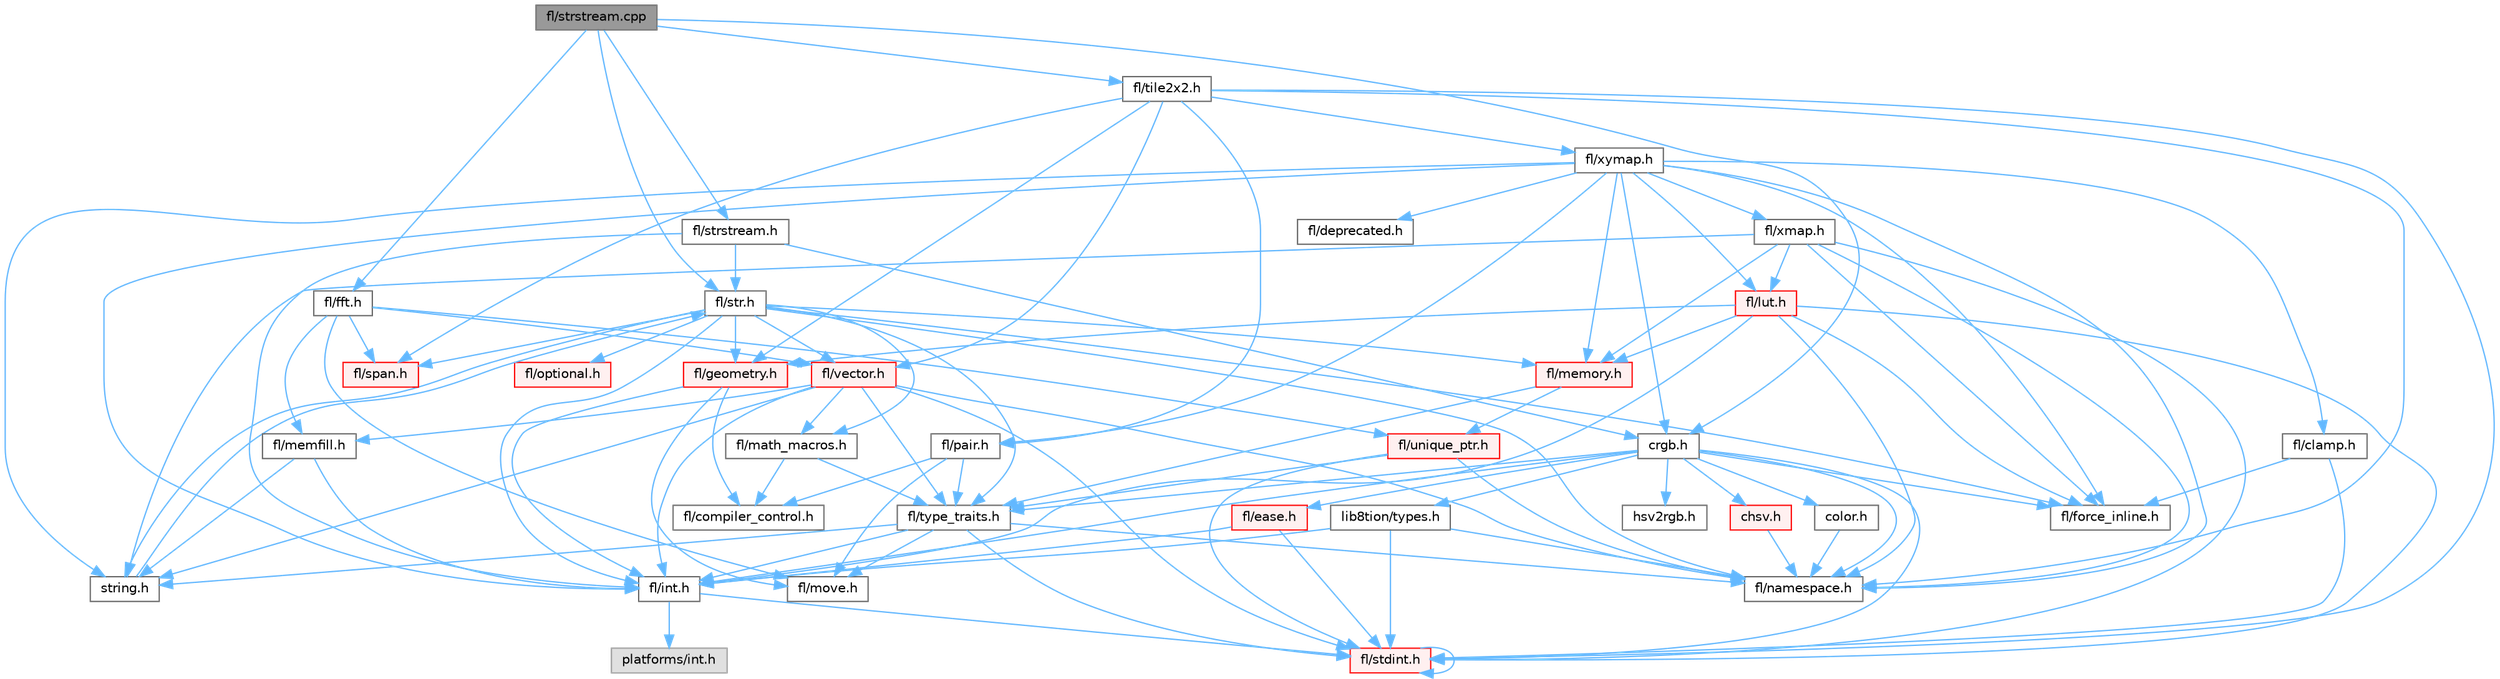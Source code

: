 digraph "fl/strstream.cpp"
{
 // INTERACTIVE_SVG=YES
 // LATEX_PDF_SIZE
  bgcolor="transparent";
  edge [fontname=Helvetica,fontsize=10,labelfontname=Helvetica,labelfontsize=10];
  node [fontname=Helvetica,fontsize=10,shape=box,height=0.2,width=0.4];
  Node1 [id="Node000001",label="fl/strstream.cpp",height=0.2,width=0.4,color="gray40", fillcolor="grey60", style="filled", fontcolor="black",tooltip=" "];
  Node1 -> Node2 [id="edge1_Node000001_Node000002",color="steelblue1",style="solid",tooltip=" "];
  Node2 [id="Node000002",label="fl/strstream.h",height=0.2,width=0.4,color="grey40", fillcolor="white", style="filled",URL="$d8/d00/strstream_8h.html",tooltip=" "];
  Node2 -> Node3 [id="edge2_Node000002_Node000003",color="steelblue1",style="solid",tooltip=" "];
  Node3 [id="Node000003",label="fl/int.h",height=0.2,width=0.4,color="grey40", fillcolor="white", style="filled",URL="$d3/d7e/int_8h.html",tooltip=" "];
  Node3 -> Node4 [id="edge3_Node000003_Node000004",color="steelblue1",style="solid",tooltip=" "];
  Node4 [id="Node000004",label="fl/stdint.h",height=0.2,width=0.4,color="red", fillcolor="#FFF0F0", style="filled",URL="$df/dd8/stdint_8h.html",tooltip=" "];
  Node4 -> Node4 [id="edge4_Node000004_Node000004",color="steelblue1",style="solid",tooltip=" "];
  Node3 -> Node6 [id="edge5_Node000003_Node000006",color="steelblue1",style="solid",tooltip=" "];
  Node6 [id="Node000006",label="platforms/int.h",height=0.2,width=0.4,color="grey60", fillcolor="#E0E0E0", style="filled",tooltip=" "];
  Node2 -> Node7 [id="edge6_Node000002_Node000007",color="steelblue1",style="solid",tooltip=" "];
  Node7 [id="Node000007",label="fl/str.h",height=0.2,width=0.4,color="grey40", fillcolor="white", style="filled",URL="$d1/d93/str_8h.html",tooltip=" "];
  Node7 -> Node3 [id="edge7_Node000007_Node000003",color="steelblue1",style="solid",tooltip=" "];
  Node7 -> Node8 [id="edge8_Node000007_Node000008",color="steelblue1",style="solid",tooltip=" "];
  Node8 [id="Node000008",label="string.h",height=0.2,width=0.4,color="grey40", fillcolor="white", style="filled",URL="$da/d66/string_8h.html",tooltip=" "];
  Node8 -> Node7 [id="edge9_Node000008_Node000007",color="steelblue1",style="solid",tooltip=" "];
  Node7 -> Node9 [id="edge10_Node000007_Node000009",color="steelblue1",style="solid",tooltip=" "];
  Node9 [id="Node000009",label="fl/geometry.h",height=0.2,width=0.4,color="red", fillcolor="#FFF0F0", style="filled",URL="$d4/d67/geometry_8h.html",tooltip=" "];
  Node9 -> Node3 [id="edge11_Node000009_Node000003",color="steelblue1",style="solid",tooltip=" "];
  Node9 -> Node15 [id="edge12_Node000009_Node000015",color="steelblue1",style="solid",tooltip=" "];
  Node15 [id="Node000015",label="fl/compiler_control.h",height=0.2,width=0.4,color="grey40", fillcolor="white", style="filled",URL="$d4/d54/compiler__control_8h.html",tooltip=" "];
  Node9 -> Node18 [id="edge13_Node000009_Node000018",color="steelblue1",style="solid",tooltip=" "];
  Node18 [id="Node000018",label="fl/move.h",height=0.2,width=0.4,color="grey40", fillcolor="white", style="filled",URL="$d9/d83/move_8h.html",tooltip=" "];
  Node7 -> Node14 [id="edge14_Node000007_Node000014",color="steelblue1",style="solid",tooltip=" "];
  Node14 [id="Node000014",label="fl/math_macros.h",height=0.2,width=0.4,color="grey40", fillcolor="white", style="filled",URL="$d8/db8/math__macros_8h.html",tooltip=" "];
  Node14 -> Node15 [id="edge15_Node000014_Node000015",color="steelblue1",style="solid",tooltip=" "];
  Node14 -> Node16 [id="edge16_Node000014_Node000016",color="steelblue1",style="solid",tooltip=" "];
  Node16 [id="Node000016",label="fl/type_traits.h",height=0.2,width=0.4,color="grey40", fillcolor="white", style="filled",URL="$df/d63/type__traits_8h.html",tooltip=" "];
  Node16 -> Node8 [id="edge17_Node000016_Node000008",color="steelblue1",style="solid",tooltip=" "];
  Node16 -> Node4 [id="edge18_Node000016_Node000004",color="steelblue1",style="solid",tooltip=" "];
  Node16 -> Node17 [id="edge19_Node000016_Node000017",color="steelblue1",style="solid",tooltip=" "];
  Node17 [id="Node000017",label="fl/namespace.h",height=0.2,width=0.4,color="grey40", fillcolor="white", style="filled",URL="$df/d2a/namespace_8h.html",tooltip="Implements the FastLED namespace macros."];
  Node16 -> Node18 [id="edge20_Node000016_Node000018",color="steelblue1",style="solid",tooltip=" "];
  Node16 -> Node3 [id="edge21_Node000016_Node000003",color="steelblue1",style="solid",tooltip=" "];
  Node7 -> Node17 [id="edge22_Node000007_Node000017",color="steelblue1",style="solid",tooltip=" "];
  Node7 -> Node19 [id="edge23_Node000007_Node000019",color="steelblue1",style="solid",tooltip=" "];
  Node19 [id="Node000019",label="fl/memory.h",height=0.2,width=0.4,color="red", fillcolor="#FFF0F0", style="filled",URL="$dc/d18/memory_8h.html",tooltip=" "];
  Node19 -> Node22 [id="edge24_Node000019_Node000022",color="steelblue1",style="solid",tooltip=" "];
  Node22 [id="Node000022",label="fl/unique_ptr.h",height=0.2,width=0.4,color="red", fillcolor="#FFF0F0", style="filled",URL="$da/d4b/unique__ptr_8h.html",tooltip=" "];
  Node22 -> Node17 [id="edge25_Node000022_Node000017",color="steelblue1",style="solid",tooltip=" "];
  Node22 -> Node16 [id="edge26_Node000022_Node000016",color="steelblue1",style="solid",tooltip=" "];
  Node22 -> Node4 [id="edge27_Node000022_Node000004",color="steelblue1",style="solid",tooltip=" "];
  Node19 -> Node16 [id="edge28_Node000019_Node000016",color="steelblue1",style="solid",tooltip=" "];
  Node7 -> Node45 [id="edge29_Node000007_Node000045",color="steelblue1",style="solid",tooltip=" "];
  Node45 [id="Node000045",label="fl/optional.h",height=0.2,width=0.4,color="red", fillcolor="#FFF0F0", style="filled",URL="$dc/d62/optional_8h.html",tooltip=" "];
  Node7 -> Node16 [id="edge30_Node000007_Node000016",color="steelblue1",style="solid",tooltip=" "];
  Node7 -> Node46 [id="edge31_Node000007_Node000046",color="steelblue1",style="solid",tooltip=" "];
  Node46 [id="Node000046",label="fl/vector.h",height=0.2,width=0.4,color="red", fillcolor="#FFF0F0", style="filled",URL="$d6/d68/vector_8h.html",tooltip=" "];
  Node46 -> Node4 [id="edge32_Node000046_Node000004",color="steelblue1",style="solid",tooltip=" "];
  Node46 -> Node3 [id="edge33_Node000046_Node000003",color="steelblue1",style="solid",tooltip=" "];
  Node46 -> Node8 [id="edge34_Node000046_Node000008",color="steelblue1",style="solid",tooltip=" "];
  Node46 -> Node14 [id="edge35_Node000046_Node000014",color="steelblue1",style="solid",tooltip=" "];
  Node46 -> Node31 [id="edge36_Node000046_Node000031",color="steelblue1",style="solid",tooltip=" "];
  Node31 [id="Node000031",label="fl/memfill.h",height=0.2,width=0.4,color="grey40", fillcolor="white", style="filled",URL="$d0/dda/memfill_8h.html",tooltip=" "];
  Node31 -> Node8 [id="edge37_Node000031_Node000008",color="steelblue1",style="solid",tooltip=" "];
  Node31 -> Node3 [id="edge38_Node000031_Node000003",color="steelblue1",style="solid",tooltip=" "];
  Node46 -> Node17 [id="edge39_Node000046_Node000017",color="steelblue1",style="solid",tooltip=" "];
  Node46 -> Node16 [id="edge40_Node000046_Node000016",color="steelblue1",style="solid",tooltip=" "];
  Node7 -> Node49 [id="edge41_Node000007_Node000049",color="steelblue1",style="solid",tooltip=" "];
  Node49 [id="Node000049",label="fl/span.h",height=0.2,width=0.4,color="red", fillcolor="#FFF0F0", style="filled",URL="$d4/d7a/span_8h.html",tooltip=" "];
  Node7 -> Node12 [id="edge42_Node000007_Node000012",color="steelblue1",style="solid",tooltip=" "];
  Node12 [id="Node000012",label="fl/force_inline.h",height=0.2,width=0.4,color="grey40", fillcolor="white", style="filled",URL="$d4/d64/force__inline_8h.html",tooltip=" "];
  Node2 -> Node51 [id="edge43_Node000002_Node000051",color="steelblue1",style="solid",tooltip=" "];
  Node51 [id="Node000051",label="crgb.h",height=0.2,width=0.4,color="grey40", fillcolor="white", style="filled",URL="$db/dd1/crgb_8h.html",tooltip="Defines the red, green, and blue (RGB) pixel struct."];
  Node51 -> Node4 [id="edge44_Node000051_Node000004",color="steelblue1",style="solid",tooltip=" "];
  Node51 -> Node3 [id="edge45_Node000051_Node000003",color="steelblue1",style="solid",tooltip=" "];
  Node51 -> Node52 [id="edge46_Node000051_Node000052",color="steelblue1",style="solid",tooltip=" "];
  Node52 [id="Node000052",label="chsv.h",height=0.2,width=0.4,color="red", fillcolor="#FFF0F0", style="filled",URL="$d8/dd0/chsv_8h.html",tooltip="Defines the hue, saturation, and value (HSV) pixel struct."];
  Node52 -> Node17 [id="edge47_Node000052_Node000017",color="steelblue1",style="solid",tooltip=" "];
  Node51 -> Node17 [id="edge48_Node000051_Node000017",color="steelblue1",style="solid",tooltip=" "];
  Node51 -> Node54 [id="edge49_Node000051_Node000054",color="steelblue1",style="solid",tooltip=" "];
  Node54 [id="Node000054",label="color.h",height=0.2,width=0.4,color="grey40", fillcolor="white", style="filled",URL="$d2/d6b/src_2color_8h.html",tooltip="Contains definitions for color correction and temperature."];
  Node54 -> Node17 [id="edge50_Node000054_Node000017",color="steelblue1",style="solid",tooltip=" "];
  Node51 -> Node55 [id="edge51_Node000051_Node000055",color="steelblue1",style="solid",tooltip=" "];
  Node55 [id="Node000055",label="lib8tion/types.h",height=0.2,width=0.4,color="grey40", fillcolor="white", style="filled",URL="$d9/ddf/lib8tion_2types_8h.html",tooltip="Defines fractional types used for lib8tion functions."];
  Node55 -> Node4 [id="edge52_Node000055_Node000004",color="steelblue1",style="solid",tooltip=" "];
  Node55 -> Node3 [id="edge53_Node000055_Node000003",color="steelblue1",style="solid",tooltip=" "];
  Node55 -> Node17 [id="edge54_Node000055_Node000017",color="steelblue1",style="solid",tooltip=" "];
  Node51 -> Node12 [id="edge55_Node000051_Node000012",color="steelblue1",style="solid",tooltip=" "];
  Node51 -> Node16 [id="edge56_Node000051_Node000016",color="steelblue1",style="solid",tooltip=" "];
  Node51 -> Node56 [id="edge57_Node000051_Node000056",color="steelblue1",style="solid",tooltip=" "];
  Node56 [id="Node000056",label="hsv2rgb.h",height=0.2,width=0.4,color="grey40", fillcolor="white", style="filled",URL="$de/d9a/hsv2rgb_8h.html",tooltip="Functions to convert from the HSV colorspace to the RGB colorspace."];
  Node51 -> Node57 [id="edge58_Node000051_Node000057",color="steelblue1",style="solid",tooltip=" "];
  Node57 [id="Node000057",label="fl/ease.h",height=0.2,width=0.4,color="red", fillcolor="#FFF0F0", style="filled",URL="$db/d19/ease_8h.html",tooltip=" "];
  Node57 -> Node4 [id="edge59_Node000057_Node000004",color="steelblue1",style="solid",tooltip=" "];
  Node57 -> Node3 [id="edge60_Node000057_Node000003",color="steelblue1",style="solid",tooltip=" "];
  Node1 -> Node51 [id="edge61_Node000001_Node000051",color="steelblue1",style="solid",tooltip=" "];
  Node1 -> Node59 [id="edge62_Node000001_Node000059",color="steelblue1",style="solid",tooltip=" "];
  Node59 [id="Node000059",label="fl/tile2x2.h",height=0.2,width=0.4,color="grey40", fillcolor="white", style="filled",URL="$d2/db4/tile2x2_8h.html",tooltip=" "];
  Node59 -> Node4 [id="edge63_Node000059_Node000004",color="steelblue1",style="solid",tooltip=" "];
  Node59 -> Node9 [id="edge64_Node000059_Node000009",color="steelblue1",style="solid",tooltip=" "];
  Node59 -> Node17 [id="edge65_Node000059_Node000017",color="steelblue1",style="solid",tooltip=" "];
  Node59 -> Node60 [id="edge66_Node000059_Node000060",color="steelblue1",style="solid",tooltip=" "];
  Node60 [id="Node000060",label="fl/pair.h",height=0.2,width=0.4,color="grey40", fillcolor="white", style="filled",URL="$d3/d41/pair_8h.html",tooltip=" "];
  Node60 -> Node18 [id="edge67_Node000060_Node000018",color="steelblue1",style="solid",tooltip=" "];
  Node60 -> Node15 [id="edge68_Node000060_Node000015",color="steelblue1",style="solid",tooltip=" "];
  Node60 -> Node16 [id="edge69_Node000060_Node000016",color="steelblue1",style="solid",tooltip=" "];
  Node59 -> Node49 [id="edge70_Node000059_Node000049",color="steelblue1",style="solid",tooltip=" "];
  Node59 -> Node61 [id="edge71_Node000059_Node000061",color="steelblue1",style="solid",tooltip=" "];
  Node61 [id="Node000061",label="fl/xymap.h",height=0.2,width=0.4,color="grey40", fillcolor="white", style="filled",URL="$da/d61/xymap_8h.html",tooltip=" "];
  Node61 -> Node3 [id="edge72_Node000061_Node000003",color="steelblue1",style="solid",tooltip=" "];
  Node61 -> Node17 [id="edge73_Node000061_Node000017",color="steelblue1",style="solid",tooltip=" "];
  Node61 -> Node12 [id="edge74_Node000061_Node000012",color="steelblue1",style="solid",tooltip=" "];
  Node61 -> Node60 [id="edge75_Node000061_Node000060",color="steelblue1",style="solid",tooltip=" "];
  Node61 -> Node8 [id="edge76_Node000061_Node000008",color="steelblue1",style="solid",tooltip=" "];
  Node61 -> Node51 [id="edge77_Node000061_Node000051",color="steelblue1",style="solid",tooltip=" "];
  Node61 -> Node11 [id="edge78_Node000061_Node000011",color="steelblue1",style="solid",tooltip=" "];
  Node11 [id="Node000011",label="fl/clamp.h",height=0.2,width=0.4,color="grey40", fillcolor="white", style="filled",URL="$d6/dd3/clamp_8h.html",tooltip=" "];
  Node11 -> Node4 [id="edge79_Node000011_Node000004",color="steelblue1",style="solid",tooltip=" "];
  Node11 -> Node12 [id="edge80_Node000011_Node000012",color="steelblue1",style="solid",tooltip=" "];
  Node61 -> Node62 [id="edge81_Node000061_Node000062",color="steelblue1",style="solid",tooltip=" "];
  Node62 [id="Node000062",label="fl/lut.h",height=0.2,width=0.4,color="red", fillcolor="#FFF0F0", style="filled",URL="$db/d54/lut_8h.html",tooltip=" "];
  Node62 -> Node12 [id="edge82_Node000062_Node000012",color="steelblue1",style="solid",tooltip=" "];
  Node62 -> Node19 [id="edge83_Node000062_Node000019",color="steelblue1",style="solid",tooltip=" "];
  Node62 -> Node4 [id="edge84_Node000062_Node000004",color="steelblue1",style="solid",tooltip=" "];
  Node62 -> Node3 [id="edge85_Node000062_Node000003",color="steelblue1",style="solid",tooltip=" "];
  Node62 -> Node9 [id="edge86_Node000062_Node000009",color="steelblue1",style="solid",tooltip=" "];
  Node62 -> Node17 [id="edge87_Node000062_Node000017",color="steelblue1",style="solid",tooltip=" "];
  Node61 -> Node19 [id="edge88_Node000061_Node000019",color="steelblue1",style="solid",tooltip=" "];
  Node61 -> Node37 [id="edge89_Node000061_Node000037",color="steelblue1",style="solid",tooltip=" "];
  Node37 [id="Node000037",label="fl/deprecated.h",height=0.2,width=0.4,color="grey40", fillcolor="white", style="filled",URL="$d4/dce/deprecated_8h.html",tooltip=" "];
  Node61 -> Node63 [id="edge90_Node000061_Node000063",color="steelblue1",style="solid",tooltip=" "];
  Node63 [id="Node000063",label="fl/xmap.h",height=0.2,width=0.4,color="grey40", fillcolor="white", style="filled",URL="$dd/dcc/xmap_8h.html",tooltip=" "];
  Node63 -> Node4 [id="edge91_Node000063_Node000004",color="steelblue1",style="solid",tooltip=" "];
  Node63 -> Node8 [id="edge92_Node000063_Node000008",color="steelblue1",style="solid",tooltip=" "];
  Node63 -> Node12 [id="edge93_Node000063_Node000012",color="steelblue1",style="solid",tooltip=" "];
  Node63 -> Node62 [id="edge94_Node000063_Node000062",color="steelblue1",style="solid",tooltip=" "];
  Node63 -> Node19 [id="edge95_Node000063_Node000019",color="steelblue1",style="solid",tooltip=" "];
  Node63 -> Node17 [id="edge96_Node000063_Node000017",color="steelblue1",style="solid",tooltip=" "];
  Node59 -> Node46 [id="edge97_Node000059_Node000046",color="steelblue1",style="solid",tooltip=" "];
  Node1 -> Node64 [id="edge98_Node000001_Node000064",color="steelblue1",style="solid",tooltip=" "];
  Node64 [id="Node000064",label="fl/fft.h",height=0.2,width=0.4,color="grey40", fillcolor="white", style="filled",URL="$d7/d76/fft_8h.html",tooltip=" "];
  Node64 -> Node22 [id="edge99_Node000064_Node000022",color="steelblue1",style="solid",tooltip=" "];
  Node64 -> Node49 [id="edge100_Node000064_Node000049",color="steelblue1",style="solid",tooltip=" "];
  Node64 -> Node46 [id="edge101_Node000064_Node000046",color="steelblue1",style="solid",tooltip=" "];
  Node64 -> Node18 [id="edge102_Node000064_Node000018",color="steelblue1",style="solid",tooltip=" "];
  Node64 -> Node31 [id="edge103_Node000064_Node000031",color="steelblue1",style="solid",tooltip=" "];
  Node1 -> Node7 [id="edge104_Node000001_Node000007",color="steelblue1",style="solid",tooltip=" "];
}
